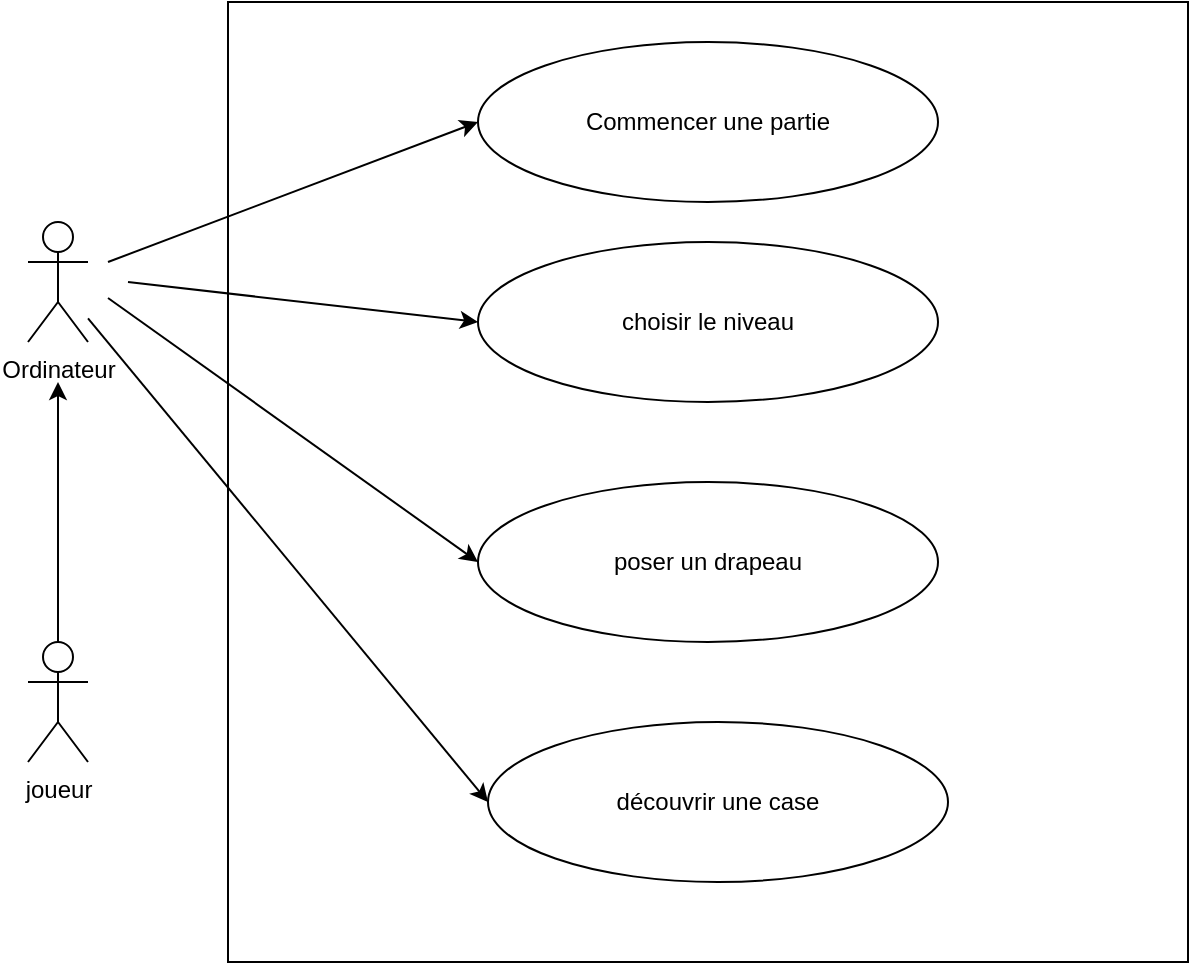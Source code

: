 <mxfile version="24.7.17">
  <diagram name="Page-1" id="uTg0Yda45QAUn6sWc_d_">
    <mxGraphModel dx="1434" dy="734" grid="1" gridSize="10" guides="1" tooltips="1" connect="1" arrows="1" fold="1" page="1" pageScale="1" pageWidth="827" pageHeight="1169" math="0" shadow="0">
      <root>
        <mxCell id="0" />
        <mxCell id="1" parent="0" />
        <mxCell id="D2G1EE69pmretQ7dDI8u-1" value="" style="whiteSpace=wrap;html=1;aspect=fixed;" vertex="1" parent="1">
          <mxGeometry x="200" y="140" width="480" height="480" as="geometry" />
        </mxCell>
        <mxCell id="D2G1EE69pmretQ7dDI8u-8" style="edgeStyle=orthogonalEdgeStyle;rounded=0;orthogonalLoop=1;jettySize=auto;html=1;" edge="1" parent="1" source="D2G1EE69pmretQ7dDI8u-3">
          <mxGeometry relative="1" as="geometry">
            <mxPoint x="115" y="330" as="targetPoint" />
          </mxGeometry>
        </mxCell>
        <mxCell id="D2G1EE69pmretQ7dDI8u-3" value="joueur" style="shape=umlActor;verticalLabelPosition=bottom;verticalAlign=top;html=1;outlineConnect=0;" vertex="1" parent="1">
          <mxGeometry x="100" y="460" width="30" height="60" as="geometry" />
        </mxCell>
        <mxCell id="D2G1EE69pmretQ7dDI8u-5" value="Ordinateur" style="shape=umlActor;verticalLabelPosition=bottom;verticalAlign=top;html=1;outlineConnect=0;" vertex="1" parent="1">
          <mxGeometry x="100" y="250" width="30" height="60" as="geometry" />
        </mxCell>
        <mxCell id="D2G1EE69pmretQ7dDI8u-9" value="" style="endArrow=classic;html=1;rounded=0;entryX=0;entryY=0.5;entryDx=0;entryDy=0;" edge="1" parent="1" source="D2G1EE69pmretQ7dDI8u-5" target="D2G1EE69pmretQ7dDI8u-10">
          <mxGeometry width="50" height="50" relative="1" as="geometry">
            <mxPoint x="480" y="490" as="sourcePoint" />
            <mxPoint x="530" y="440" as="targetPoint" />
          </mxGeometry>
        </mxCell>
        <mxCell id="D2G1EE69pmretQ7dDI8u-10" value="découvrir une case" style="ellipse;whiteSpace=wrap;html=1;" vertex="1" parent="1">
          <mxGeometry x="330" y="500" width="230" height="80" as="geometry" />
        </mxCell>
        <mxCell id="D2G1EE69pmretQ7dDI8u-11" value="poser un drapeau" style="ellipse;whiteSpace=wrap;html=1;" vertex="1" parent="1">
          <mxGeometry x="325" y="380" width="230" height="80" as="geometry" />
        </mxCell>
        <mxCell id="D2G1EE69pmretQ7dDI8u-12" value="Commencer une partie" style="ellipse;whiteSpace=wrap;html=1;" vertex="1" parent="1">
          <mxGeometry x="325" y="160" width="230" height="80" as="geometry" />
        </mxCell>
        <mxCell id="D2G1EE69pmretQ7dDI8u-13" value="" style="endArrow=classic;html=1;rounded=0;entryX=0;entryY=0.5;entryDx=0;entryDy=0;" edge="1" parent="1" target="D2G1EE69pmretQ7dDI8u-11">
          <mxGeometry width="50" height="50" relative="1" as="geometry">
            <mxPoint x="140" y="288" as="sourcePoint" />
            <mxPoint x="340" y="260" as="targetPoint" />
          </mxGeometry>
        </mxCell>
        <mxCell id="D2G1EE69pmretQ7dDI8u-14" value="" style="endArrow=classic;html=1;rounded=0;entryX=0;entryY=0.5;entryDx=0;entryDy=0;" edge="1" parent="1" target="D2G1EE69pmretQ7dDI8u-12">
          <mxGeometry width="50" height="50" relative="1" as="geometry">
            <mxPoint x="140" y="270" as="sourcePoint" />
            <mxPoint x="350" y="270" as="targetPoint" />
          </mxGeometry>
        </mxCell>
        <mxCell id="D2G1EE69pmretQ7dDI8u-15" value="choisir le niveau" style="ellipse;whiteSpace=wrap;html=1;" vertex="1" parent="1">
          <mxGeometry x="325" y="260" width="230" height="80" as="geometry" />
        </mxCell>
        <mxCell id="D2G1EE69pmretQ7dDI8u-16" value="" style="endArrow=classic;html=1;rounded=0;entryX=0;entryY=0.5;entryDx=0;entryDy=0;" edge="1" parent="1" target="D2G1EE69pmretQ7dDI8u-15">
          <mxGeometry width="50" height="50" relative="1" as="geometry">
            <mxPoint x="150" y="280" as="sourcePoint" />
            <mxPoint x="335" y="210" as="targetPoint" />
          </mxGeometry>
        </mxCell>
      </root>
    </mxGraphModel>
  </diagram>
</mxfile>
